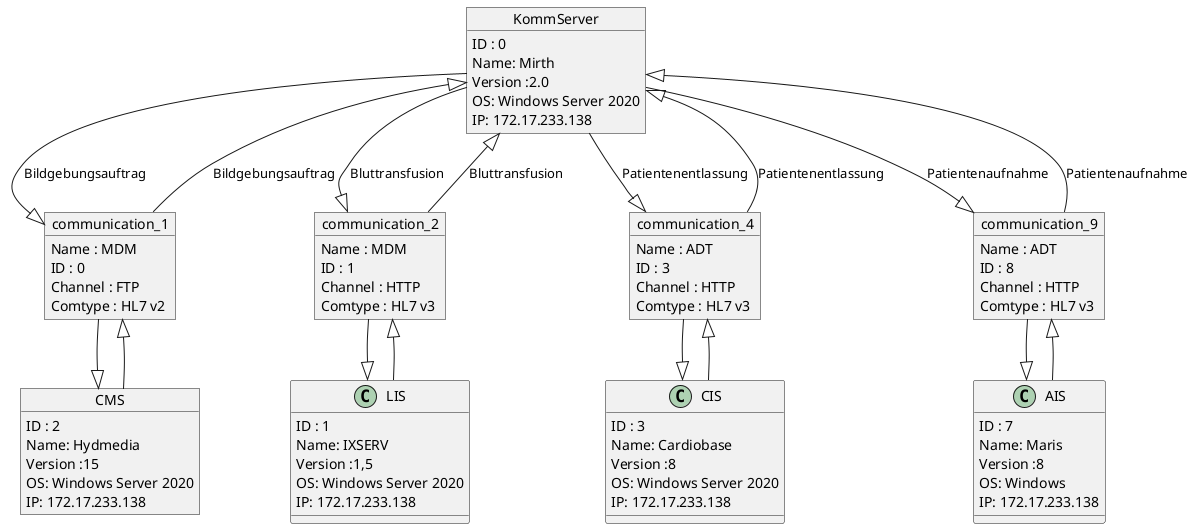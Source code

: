 @startuml
object KommServer
object CMS
CMS : ID : 2
CMS : Name: Hydmedia
CMS : Version :15
CMS : OS: Windows Server 2020
CMS : IP: 172.17.233.138
object communication_1
communication_1 : Name : MDM
communication_1 : ID : 0
communication_1 : Channel : FTP
communication_1 : Comtype : HL7 v2
KommServer --|> communication_1:Bildgebungsauftrag
communication_1 --|> CMS
KommServer <|-- communication_1:Bildgebungsauftrag
communication_1 <|-- CMS
LIS : ID : 1
LIS : Name: IXSERV
LIS : Version :1,5
LIS : OS: Windows Server 2020
LIS : IP: 172.17.233.138
object communication_2
communication_2 : Name : MDM
communication_2 : ID : 1
communication_2 : Channel : HTTP
communication_2 : Comtype : HL7 v3
KommServer --|> communication_2:Bluttransfusion
communication_2 --|> LIS
KommServer <|-- communication_2:Bluttransfusion
communication_2 <|-- LIS
CIS : ID : 3
CIS : Name: Cardiobase
CIS : Version :8
CIS : OS: Windows Server 2020
CIS : IP: 172.17.233.138
object communication_4
communication_4 : Name : ADT
communication_4 : ID : 3
communication_4 : Channel : HTTP
communication_4 : Comtype : HL7 v3
KommServer --|> communication_4:Patientenentlassung
communication_4 --|> CIS
KommServer <|-- communication_4:Patientenentlassung
communication_4 <|-- CIS
AIS : ID : 7
AIS : Name: Maris
AIS : Version :8
AIS : OS: Windows
AIS : IP: 172.17.233.138
object communication_9
communication_9 : Name : ADT
communication_9 : ID : 8
communication_9 : Channel : HTTP
communication_9 : Comtype : HL7 v3
KommServer --|> communication_9:Patientenaufnahme
communication_9 --|> AIS
KommServer <|-- communication_9:Patientenaufnahme
communication_9 <|-- AIS
KommServer : ID : 0
KommServer : Name: Mirth
KommServer : Version :2.0
KommServer : OS: Windows Server 2020
KommServer : IP: 172.17.233.138
@enduml